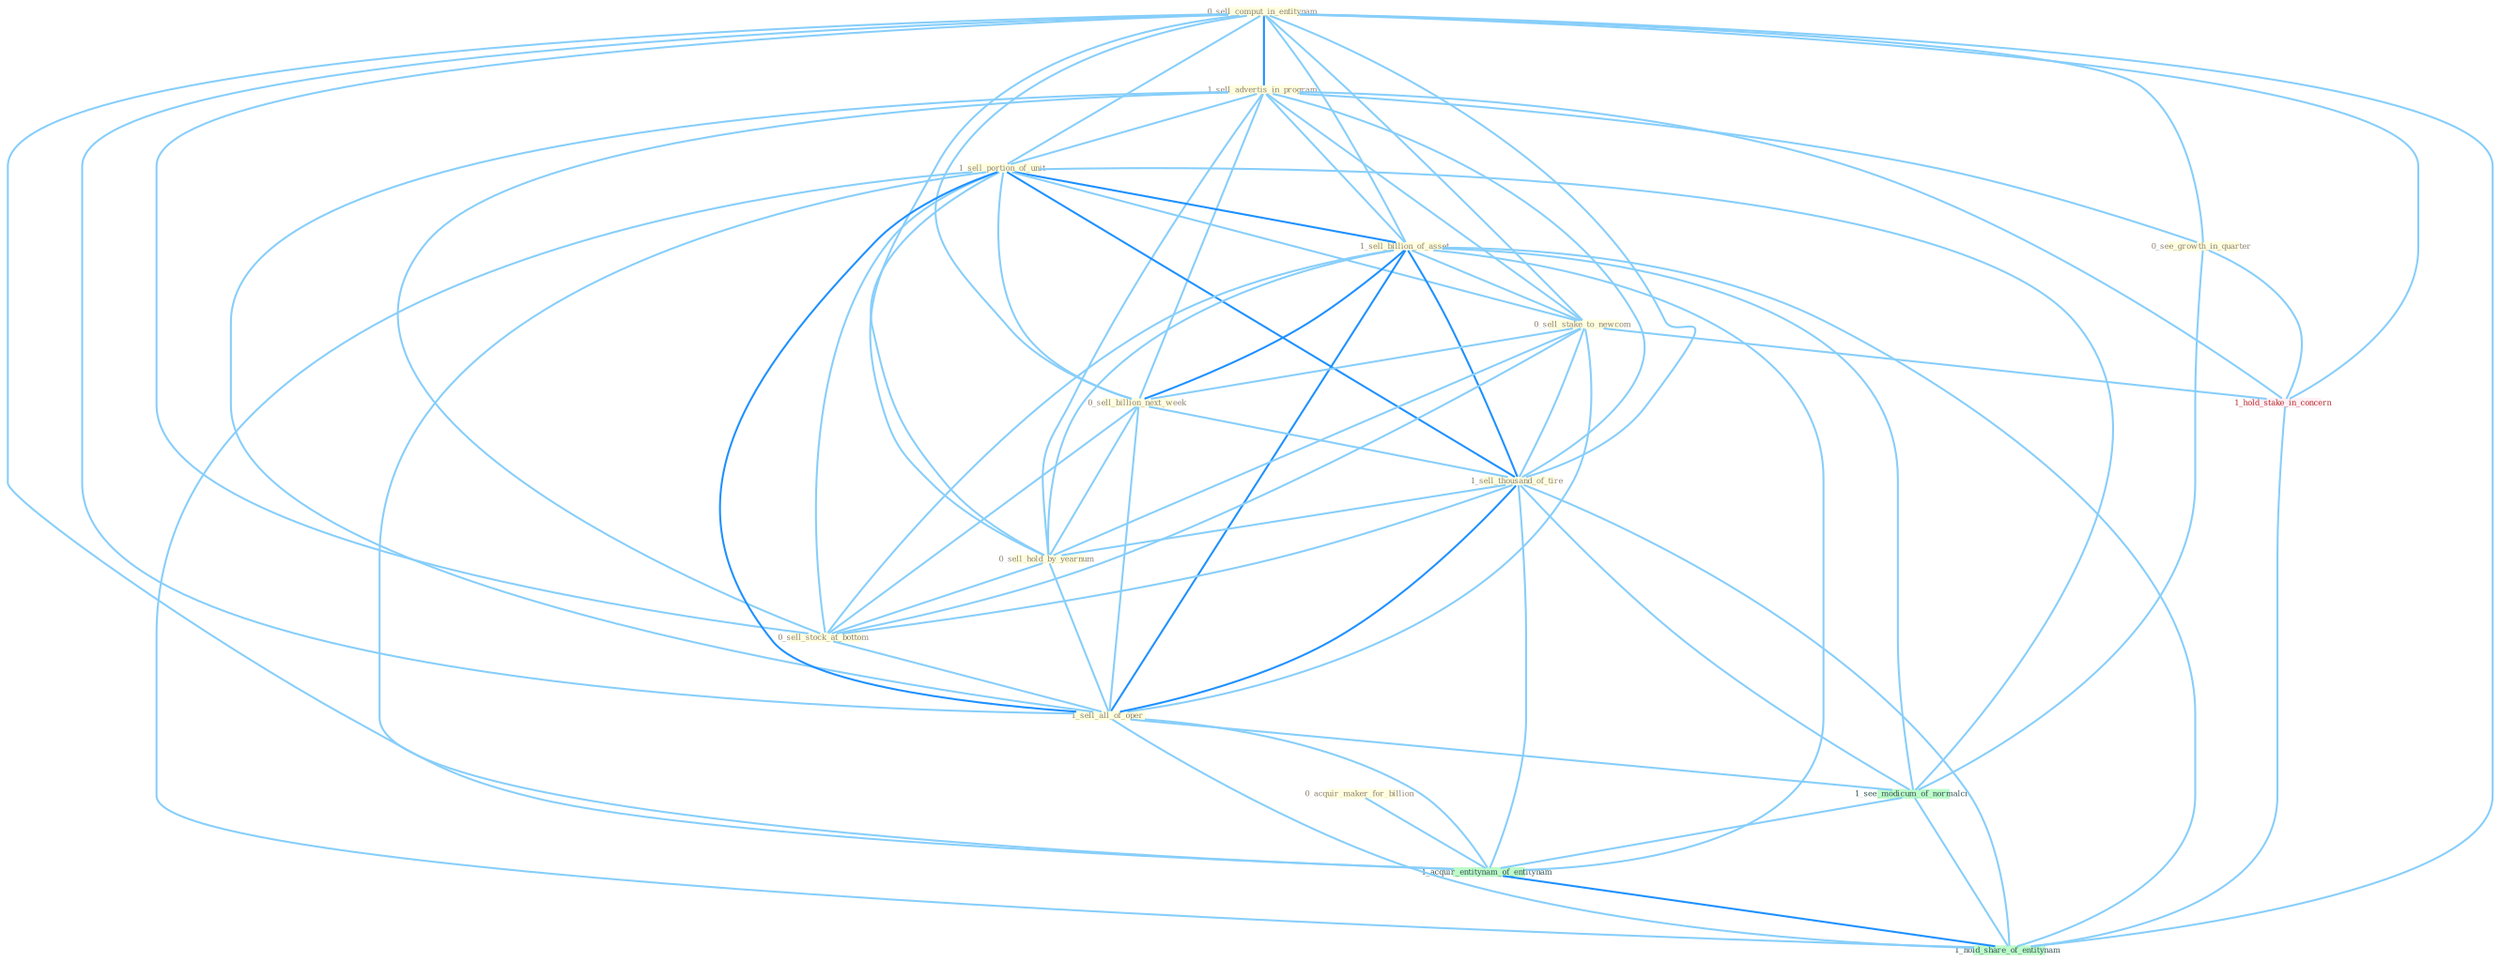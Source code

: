 Graph G{ 
    node
    [shape=polygon,style=filled,width=.5,height=.06,color="#BDFCC9",fixedsize=true,fontsize=4,
    fontcolor="#2f4f4f"];
    {node
    [color="#ffffe0", fontcolor="#8b7d6b"] "0_sell_comput_in_entitynam " "1_sell_advertis_in_program " "1_sell_portion_of_unit " "1_sell_billion_of_asset " "0_sell_stake_to_newcom " "0_sell_billion_next_week " "1_sell_thousand_of_tire " "0_sell_hold_by_yearnum " "0_sell_stock_at_bottom " "0_acquir_maker_for_billion " "1_sell_all_of_oper " "0_see_growth_in_quarter "}
{node [color="#fff0f5", fontcolor="#b22222"] "1_hold_stake_in_concern "}
edge [color="#B0E2FF"];

	"0_sell_comput_in_entitynam " -- "1_sell_advertis_in_program " [w="2", color="#1e90ff" , len=0.8];
	"0_sell_comput_in_entitynam " -- "1_sell_portion_of_unit " [w="1", color="#87cefa" ];
	"0_sell_comput_in_entitynam " -- "1_sell_billion_of_asset " [w="1", color="#87cefa" ];
	"0_sell_comput_in_entitynam " -- "0_sell_stake_to_newcom " [w="1", color="#87cefa" ];
	"0_sell_comput_in_entitynam " -- "0_sell_billion_next_week " [w="1", color="#87cefa" ];
	"0_sell_comput_in_entitynam " -- "1_sell_thousand_of_tire " [w="1", color="#87cefa" ];
	"0_sell_comput_in_entitynam " -- "0_sell_hold_by_yearnum " [w="1", color="#87cefa" ];
	"0_sell_comput_in_entitynam " -- "0_sell_stock_at_bottom " [w="1", color="#87cefa" ];
	"0_sell_comput_in_entitynam " -- "1_sell_all_of_oper " [w="1", color="#87cefa" ];
	"0_sell_comput_in_entitynam " -- "0_see_growth_in_quarter " [w="1", color="#87cefa" ];
	"0_sell_comput_in_entitynam " -- "1_hold_stake_in_concern " [w="1", color="#87cefa" ];
	"0_sell_comput_in_entitynam " -- "1_acquir_entitynam_of_entitynam " [w="1", color="#87cefa" ];
	"0_sell_comput_in_entitynam " -- "1_hold_share_of_entitynam " [w="1", color="#87cefa" ];
	"1_sell_advertis_in_program " -- "1_sell_portion_of_unit " [w="1", color="#87cefa" ];
	"1_sell_advertis_in_program " -- "1_sell_billion_of_asset " [w="1", color="#87cefa" ];
	"1_sell_advertis_in_program " -- "0_sell_stake_to_newcom " [w="1", color="#87cefa" ];
	"1_sell_advertis_in_program " -- "0_sell_billion_next_week " [w="1", color="#87cefa" ];
	"1_sell_advertis_in_program " -- "1_sell_thousand_of_tire " [w="1", color="#87cefa" ];
	"1_sell_advertis_in_program " -- "0_sell_hold_by_yearnum " [w="1", color="#87cefa" ];
	"1_sell_advertis_in_program " -- "0_sell_stock_at_bottom " [w="1", color="#87cefa" ];
	"1_sell_advertis_in_program " -- "1_sell_all_of_oper " [w="1", color="#87cefa" ];
	"1_sell_advertis_in_program " -- "0_see_growth_in_quarter " [w="1", color="#87cefa" ];
	"1_sell_advertis_in_program " -- "1_hold_stake_in_concern " [w="1", color="#87cefa" ];
	"1_sell_portion_of_unit " -- "1_sell_billion_of_asset " [w="2", color="#1e90ff" , len=0.8];
	"1_sell_portion_of_unit " -- "0_sell_stake_to_newcom " [w="1", color="#87cefa" ];
	"1_sell_portion_of_unit " -- "0_sell_billion_next_week " [w="1", color="#87cefa" ];
	"1_sell_portion_of_unit " -- "1_sell_thousand_of_tire " [w="2", color="#1e90ff" , len=0.8];
	"1_sell_portion_of_unit " -- "0_sell_hold_by_yearnum " [w="1", color="#87cefa" ];
	"1_sell_portion_of_unit " -- "0_sell_stock_at_bottom " [w="1", color="#87cefa" ];
	"1_sell_portion_of_unit " -- "1_sell_all_of_oper " [w="2", color="#1e90ff" , len=0.8];
	"1_sell_portion_of_unit " -- "1_see_modicum_of_normalci " [w="1", color="#87cefa" ];
	"1_sell_portion_of_unit " -- "1_acquir_entitynam_of_entitynam " [w="1", color="#87cefa" ];
	"1_sell_portion_of_unit " -- "1_hold_share_of_entitynam " [w="1", color="#87cefa" ];
	"1_sell_billion_of_asset " -- "0_sell_stake_to_newcom " [w="1", color="#87cefa" ];
	"1_sell_billion_of_asset " -- "0_sell_billion_next_week " [w="2", color="#1e90ff" , len=0.8];
	"1_sell_billion_of_asset " -- "1_sell_thousand_of_tire " [w="2", color="#1e90ff" , len=0.8];
	"1_sell_billion_of_asset " -- "0_sell_hold_by_yearnum " [w="1", color="#87cefa" ];
	"1_sell_billion_of_asset " -- "0_sell_stock_at_bottom " [w="1", color="#87cefa" ];
	"1_sell_billion_of_asset " -- "1_sell_all_of_oper " [w="2", color="#1e90ff" , len=0.8];
	"1_sell_billion_of_asset " -- "1_see_modicum_of_normalci " [w="1", color="#87cefa" ];
	"1_sell_billion_of_asset " -- "1_acquir_entitynam_of_entitynam " [w="1", color="#87cefa" ];
	"1_sell_billion_of_asset " -- "1_hold_share_of_entitynam " [w="1", color="#87cefa" ];
	"0_sell_stake_to_newcom " -- "0_sell_billion_next_week " [w="1", color="#87cefa" ];
	"0_sell_stake_to_newcom " -- "1_sell_thousand_of_tire " [w="1", color="#87cefa" ];
	"0_sell_stake_to_newcom " -- "0_sell_hold_by_yearnum " [w="1", color="#87cefa" ];
	"0_sell_stake_to_newcom " -- "0_sell_stock_at_bottom " [w="1", color="#87cefa" ];
	"0_sell_stake_to_newcom " -- "1_sell_all_of_oper " [w="1", color="#87cefa" ];
	"0_sell_stake_to_newcom " -- "1_hold_stake_in_concern " [w="1", color="#87cefa" ];
	"0_sell_billion_next_week " -- "1_sell_thousand_of_tire " [w="1", color="#87cefa" ];
	"0_sell_billion_next_week " -- "0_sell_hold_by_yearnum " [w="1", color="#87cefa" ];
	"0_sell_billion_next_week " -- "0_sell_stock_at_bottom " [w="1", color="#87cefa" ];
	"0_sell_billion_next_week " -- "1_sell_all_of_oper " [w="1", color="#87cefa" ];
	"1_sell_thousand_of_tire " -- "0_sell_hold_by_yearnum " [w="1", color="#87cefa" ];
	"1_sell_thousand_of_tire " -- "0_sell_stock_at_bottom " [w="1", color="#87cefa" ];
	"1_sell_thousand_of_tire " -- "1_sell_all_of_oper " [w="2", color="#1e90ff" , len=0.8];
	"1_sell_thousand_of_tire " -- "1_see_modicum_of_normalci " [w="1", color="#87cefa" ];
	"1_sell_thousand_of_tire " -- "1_acquir_entitynam_of_entitynam " [w="1", color="#87cefa" ];
	"1_sell_thousand_of_tire " -- "1_hold_share_of_entitynam " [w="1", color="#87cefa" ];
	"0_sell_hold_by_yearnum " -- "0_sell_stock_at_bottom " [w="1", color="#87cefa" ];
	"0_sell_hold_by_yearnum " -- "1_sell_all_of_oper " [w="1", color="#87cefa" ];
	"0_sell_stock_at_bottom " -- "1_sell_all_of_oper " [w="1", color="#87cefa" ];
	"0_acquir_maker_for_billion " -- "1_acquir_entitynam_of_entitynam " [w="1", color="#87cefa" ];
	"1_sell_all_of_oper " -- "1_see_modicum_of_normalci " [w="1", color="#87cefa" ];
	"1_sell_all_of_oper " -- "1_acquir_entitynam_of_entitynam " [w="1", color="#87cefa" ];
	"1_sell_all_of_oper " -- "1_hold_share_of_entitynam " [w="1", color="#87cefa" ];
	"0_see_growth_in_quarter " -- "1_hold_stake_in_concern " [w="1", color="#87cefa" ];
	"0_see_growth_in_quarter " -- "1_see_modicum_of_normalci " [w="1", color="#87cefa" ];
	"1_hold_stake_in_concern " -- "1_hold_share_of_entitynam " [w="1", color="#87cefa" ];
	"1_see_modicum_of_normalci " -- "1_acquir_entitynam_of_entitynam " [w="1", color="#87cefa" ];
	"1_see_modicum_of_normalci " -- "1_hold_share_of_entitynam " [w="1", color="#87cefa" ];
	"1_acquir_entitynam_of_entitynam " -- "1_hold_share_of_entitynam " [w="2", color="#1e90ff" , len=0.8];
}